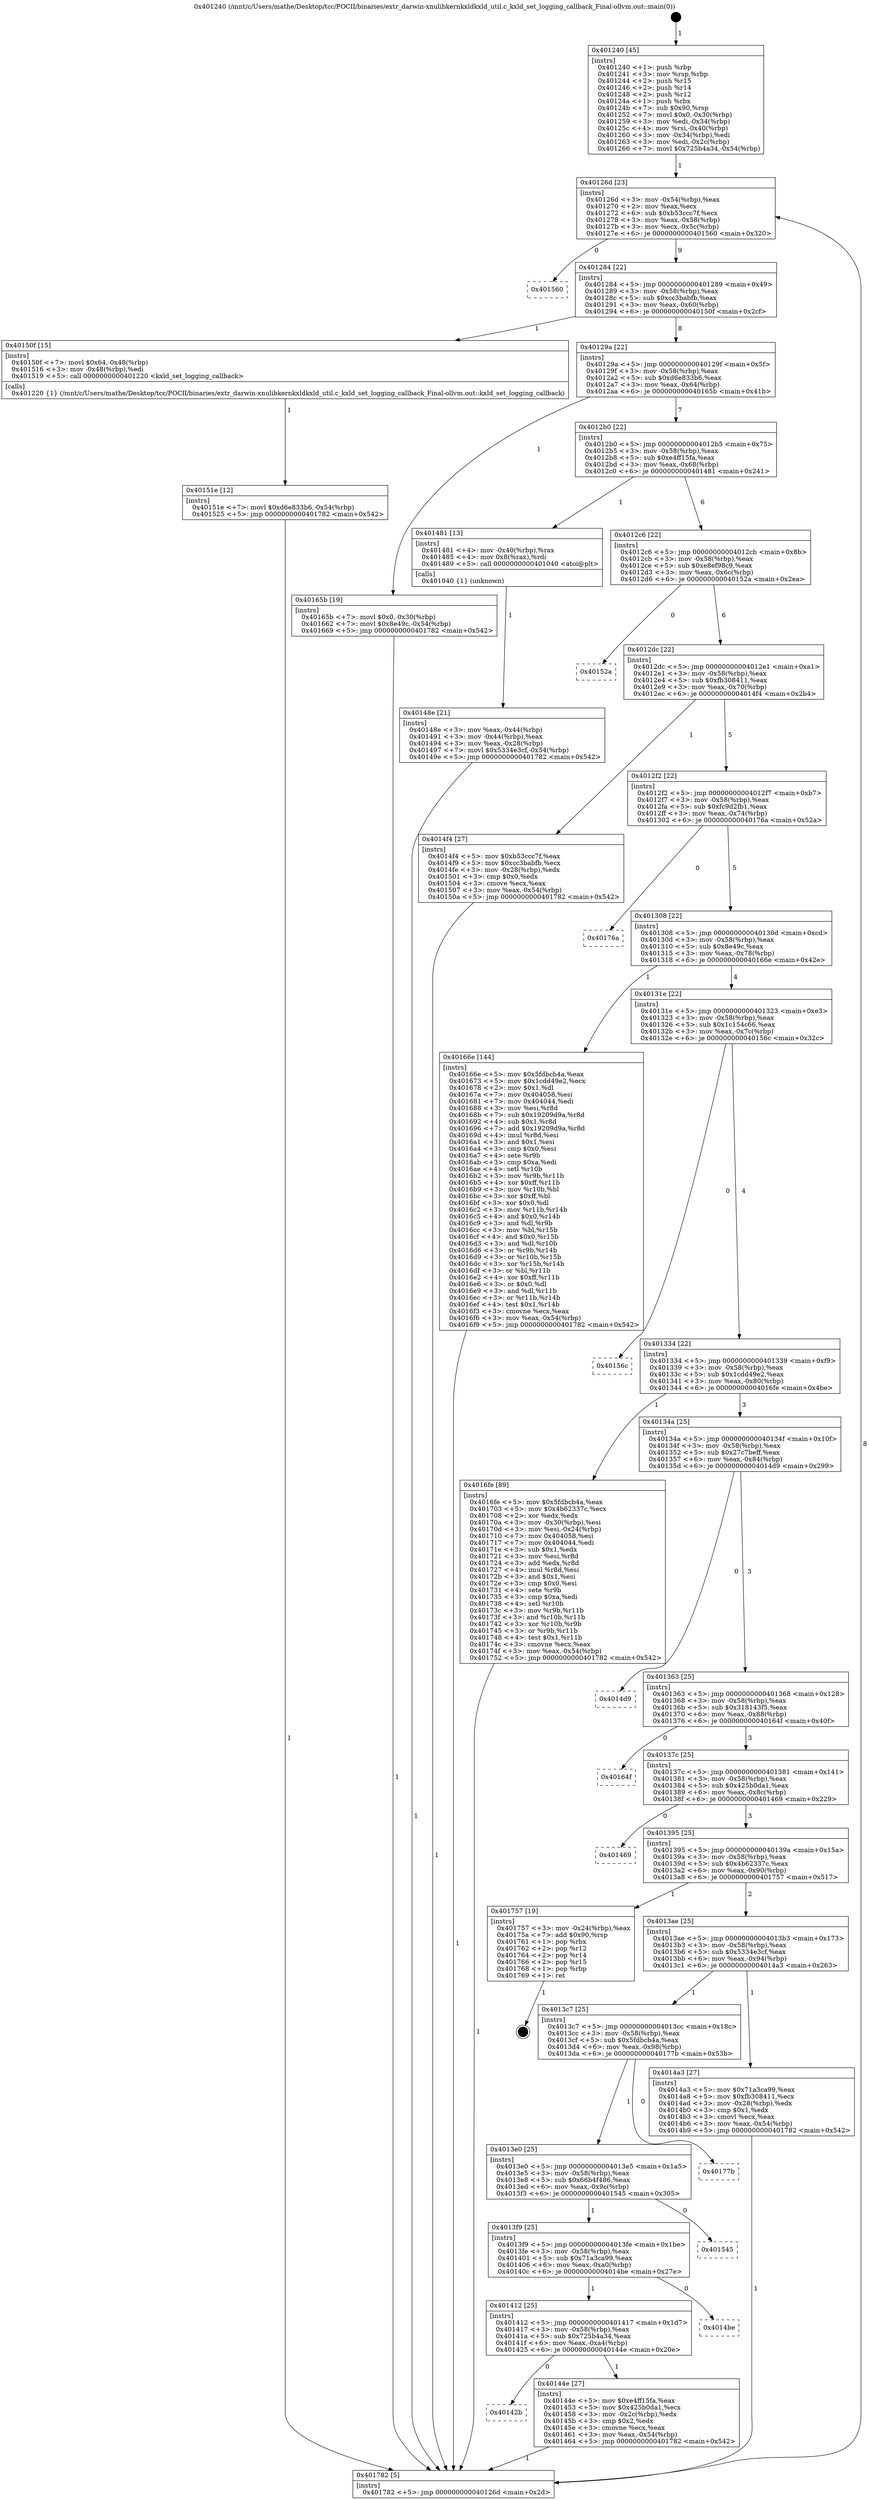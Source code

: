 digraph "0x401240" {
  label = "0x401240 (/mnt/c/Users/mathe/Desktop/tcc/POCII/binaries/extr_darwin-xnulibkernkxldkxld_util.c_kxld_set_logging_callback_Final-ollvm.out::main(0))"
  labelloc = "t"
  node[shape=record]

  Entry [label="",width=0.3,height=0.3,shape=circle,fillcolor=black,style=filled]
  "0x40126d" [label="{
     0x40126d [23]\l
     | [instrs]\l
     &nbsp;&nbsp;0x40126d \<+3\>: mov -0x54(%rbp),%eax\l
     &nbsp;&nbsp;0x401270 \<+2\>: mov %eax,%ecx\l
     &nbsp;&nbsp;0x401272 \<+6\>: sub $0xb53ccc7f,%ecx\l
     &nbsp;&nbsp;0x401278 \<+3\>: mov %eax,-0x58(%rbp)\l
     &nbsp;&nbsp;0x40127b \<+3\>: mov %ecx,-0x5c(%rbp)\l
     &nbsp;&nbsp;0x40127e \<+6\>: je 0000000000401560 \<main+0x320\>\l
  }"]
  "0x401560" [label="{
     0x401560\l
  }", style=dashed]
  "0x401284" [label="{
     0x401284 [22]\l
     | [instrs]\l
     &nbsp;&nbsp;0x401284 \<+5\>: jmp 0000000000401289 \<main+0x49\>\l
     &nbsp;&nbsp;0x401289 \<+3\>: mov -0x58(%rbp),%eax\l
     &nbsp;&nbsp;0x40128c \<+5\>: sub $0xcc3babfb,%eax\l
     &nbsp;&nbsp;0x401291 \<+3\>: mov %eax,-0x60(%rbp)\l
     &nbsp;&nbsp;0x401294 \<+6\>: je 000000000040150f \<main+0x2cf\>\l
  }"]
  Exit [label="",width=0.3,height=0.3,shape=circle,fillcolor=black,style=filled,peripheries=2]
  "0x40150f" [label="{
     0x40150f [15]\l
     | [instrs]\l
     &nbsp;&nbsp;0x40150f \<+7\>: movl $0x64,-0x48(%rbp)\l
     &nbsp;&nbsp;0x401516 \<+3\>: mov -0x48(%rbp),%edi\l
     &nbsp;&nbsp;0x401519 \<+5\>: call 0000000000401220 \<kxld_set_logging_callback\>\l
     | [calls]\l
     &nbsp;&nbsp;0x401220 \{1\} (/mnt/c/Users/mathe/Desktop/tcc/POCII/binaries/extr_darwin-xnulibkernkxldkxld_util.c_kxld_set_logging_callback_Final-ollvm.out::kxld_set_logging_callback)\l
  }"]
  "0x40129a" [label="{
     0x40129a [22]\l
     | [instrs]\l
     &nbsp;&nbsp;0x40129a \<+5\>: jmp 000000000040129f \<main+0x5f\>\l
     &nbsp;&nbsp;0x40129f \<+3\>: mov -0x58(%rbp),%eax\l
     &nbsp;&nbsp;0x4012a2 \<+5\>: sub $0xd6e833b6,%eax\l
     &nbsp;&nbsp;0x4012a7 \<+3\>: mov %eax,-0x64(%rbp)\l
     &nbsp;&nbsp;0x4012aa \<+6\>: je 000000000040165b \<main+0x41b\>\l
  }"]
  "0x40151e" [label="{
     0x40151e [12]\l
     | [instrs]\l
     &nbsp;&nbsp;0x40151e \<+7\>: movl $0xd6e833b6,-0x54(%rbp)\l
     &nbsp;&nbsp;0x401525 \<+5\>: jmp 0000000000401782 \<main+0x542\>\l
  }"]
  "0x40165b" [label="{
     0x40165b [19]\l
     | [instrs]\l
     &nbsp;&nbsp;0x40165b \<+7\>: movl $0x0,-0x30(%rbp)\l
     &nbsp;&nbsp;0x401662 \<+7\>: movl $0x8e49c,-0x54(%rbp)\l
     &nbsp;&nbsp;0x401669 \<+5\>: jmp 0000000000401782 \<main+0x542\>\l
  }"]
  "0x4012b0" [label="{
     0x4012b0 [22]\l
     | [instrs]\l
     &nbsp;&nbsp;0x4012b0 \<+5\>: jmp 00000000004012b5 \<main+0x75\>\l
     &nbsp;&nbsp;0x4012b5 \<+3\>: mov -0x58(%rbp),%eax\l
     &nbsp;&nbsp;0x4012b8 \<+5\>: sub $0xe4ff15fa,%eax\l
     &nbsp;&nbsp;0x4012bd \<+3\>: mov %eax,-0x68(%rbp)\l
     &nbsp;&nbsp;0x4012c0 \<+6\>: je 0000000000401481 \<main+0x241\>\l
  }"]
  "0x40148e" [label="{
     0x40148e [21]\l
     | [instrs]\l
     &nbsp;&nbsp;0x40148e \<+3\>: mov %eax,-0x44(%rbp)\l
     &nbsp;&nbsp;0x401491 \<+3\>: mov -0x44(%rbp),%eax\l
     &nbsp;&nbsp;0x401494 \<+3\>: mov %eax,-0x28(%rbp)\l
     &nbsp;&nbsp;0x401497 \<+7\>: movl $0x5334e3cf,-0x54(%rbp)\l
     &nbsp;&nbsp;0x40149e \<+5\>: jmp 0000000000401782 \<main+0x542\>\l
  }"]
  "0x401481" [label="{
     0x401481 [13]\l
     | [instrs]\l
     &nbsp;&nbsp;0x401481 \<+4\>: mov -0x40(%rbp),%rax\l
     &nbsp;&nbsp;0x401485 \<+4\>: mov 0x8(%rax),%rdi\l
     &nbsp;&nbsp;0x401489 \<+5\>: call 0000000000401040 \<atoi@plt\>\l
     | [calls]\l
     &nbsp;&nbsp;0x401040 \{1\} (unknown)\l
  }"]
  "0x4012c6" [label="{
     0x4012c6 [22]\l
     | [instrs]\l
     &nbsp;&nbsp;0x4012c6 \<+5\>: jmp 00000000004012cb \<main+0x8b\>\l
     &nbsp;&nbsp;0x4012cb \<+3\>: mov -0x58(%rbp),%eax\l
     &nbsp;&nbsp;0x4012ce \<+5\>: sub $0xe8ef98c9,%eax\l
     &nbsp;&nbsp;0x4012d3 \<+3\>: mov %eax,-0x6c(%rbp)\l
     &nbsp;&nbsp;0x4012d6 \<+6\>: je 000000000040152a \<main+0x2ea\>\l
  }"]
  "0x401240" [label="{
     0x401240 [45]\l
     | [instrs]\l
     &nbsp;&nbsp;0x401240 \<+1\>: push %rbp\l
     &nbsp;&nbsp;0x401241 \<+3\>: mov %rsp,%rbp\l
     &nbsp;&nbsp;0x401244 \<+2\>: push %r15\l
     &nbsp;&nbsp;0x401246 \<+2\>: push %r14\l
     &nbsp;&nbsp;0x401248 \<+2\>: push %r12\l
     &nbsp;&nbsp;0x40124a \<+1\>: push %rbx\l
     &nbsp;&nbsp;0x40124b \<+7\>: sub $0x90,%rsp\l
     &nbsp;&nbsp;0x401252 \<+7\>: movl $0x0,-0x30(%rbp)\l
     &nbsp;&nbsp;0x401259 \<+3\>: mov %edi,-0x34(%rbp)\l
     &nbsp;&nbsp;0x40125c \<+4\>: mov %rsi,-0x40(%rbp)\l
     &nbsp;&nbsp;0x401260 \<+3\>: mov -0x34(%rbp),%edi\l
     &nbsp;&nbsp;0x401263 \<+3\>: mov %edi,-0x2c(%rbp)\l
     &nbsp;&nbsp;0x401266 \<+7\>: movl $0x725b4a34,-0x54(%rbp)\l
  }"]
  "0x40152a" [label="{
     0x40152a\l
  }", style=dashed]
  "0x4012dc" [label="{
     0x4012dc [22]\l
     | [instrs]\l
     &nbsp;&nbsp;0x4012dc \<+5\>: jmp 00000000004012e1 \<main+0xa1\>\l
     &nbsp;&nbsp;0x4012e1 \<+3\>: mov -0x58(%rbp),%eax\l
     &nbsp;&nbsp;0x4012e4 \<+5\>: sub $0xfb308411,%eax\l
     &nbsp;&nbsp;0x4012e9 \<+3\>: mov %eax,-0x70(%rbp)\l
     &nbsp;&nbsp;0x4012ec \<+6\>: je 00000000004014f4 \<main+0x2b4\>\l
  }"]
  "0x401782" [label="{
     0x401782 [5]\l
     | [instrs]\l
     &nbsp;&nbsp;0x401782 \<+5\>: jmp 000000000040126d \<main+0x2d\>\l
  }"]
  "0x4014f4" [label="{
     0x4014f4 [27]\l
     | [instrs]\l
     &nbsp;&nbsp;0x4014f4 \<+5\>: mov $0xb53ccc7f,%eax\l
     &nbsp;&nbsp;0x4014f9 \<+5\>: mov $0xcc3babfb,%ecx\l
     &nbsp;&nbsp;0x4014fe \<+3\>: mov -0x28(%rbp),%edx\l
     &nbsp;&nbsp;0x401501 \<+3\>: cmp $0x0,%edx\l
     &nbsp;&nbsp;0x401504 \<+3\>: cmove %ecx,%eax\l
     &nbsp;&nbsp;0x401507 \<+3\>: mov %eax,-0x54(%rbp)\l
     &nbsp;&nbsp;0x40150a \<+5\>: jmp 0000000000401782 \<main+0x542\>\l
  }"]
  "0x4012f2" [label="{
     0x4012f2 [22]\l
     | [instrs]\l
     &nbsp;&nbsp;0x4012f2 \<+5\>: jmp 00000000004012f7 \<main+0xb7\>\l
     &nbsp;&nbsp;0x4012f7 \<+3\>: mov -0x58(%rbp),%eax\l
     &nbsp;&nbsp;0x4012fa \<+5\>: sub $0xfc9d2fb1,%eax\l
     &nbsp;&nbsp;0x4012ff \<+3\>: mov %eax,-0x74(%rbp)\l
     &nbsp;&nbsp;0x401302 \<+6\>: je 000000000040176a \<main+0x52a\>\l
  }"]
  "0x40142b" [label="{
     0x40142b\l
  }", style=dashed]
  "0x40176a" [label="{
     0x40176a\l
  }", style=dashed]
  "0x401308" [label="{
     0x401308 [22]\l
     | [instrs]\l
     &nbsp;&nbsp;0x401308 \<+5\>: jmp 000000000040130d \<main+0xcd\>\l
     &nbsp;&nbsp;0x40130d \<+3\>: mov -0x58(%rbp),%eax\l
     &nbsp;&nbsp;0x401310 \<+5\>: sub $0x8e49c,%eax\l
     &nbsp;&nbsp;0x401315 \<+3\>: mov %eax,-0x78(%rbp)\l
     &nbsp;&nbsp;0x401318 \<+6\>: je 000000000040166e \<main+0x42e\>\l
  }"]
  "0x40144e" [label="{
     0x40144e [27]\l
     | [instrs]\l
     &nbsp;&nbsp;0x40144e \<+5\>: mov $0xe4ff15fa,%eax\l
     &nbsp;&nbsp;0x401453 \<+5\>: mov $0x425b0da1,%ecx\l
     &nbsp;&nbsp;0x401458 \<+3\>: mov -0x2c(%rbp),%edx\l
     &nbsp;&nbsp;0x40145b \<+3\>: cmp $0x2,%edx\l
     &nbsp;&nbsp;0x40145e \<+3\>: cmovne %ecx,%eax\l
     &nbsp;&nbsp;0x401461 \<+3\>: mov %eax,-0x54(%rbp)\l
     &nbsp;&nbsp;0x401464 \<+5\>: jmp 0000000000401782 \<main+0x542\>\l
  }"]
  "0x40166e" [label="{
     0x40166e [144]\l
     | [instrs]\l
     &nbsp;&nbsp;0x40166e \<+5\>: mov $0x5fdbcb4a,%eax\l
     &nbsp;&nbsp;0x401673 \<+5\>: mov $0x1cdd49e2,%ecx\l
     &nbsp;&nbsp;0x401678 \<+2\>: mov $0x1,%dl\l
     &nbsp;&nbsp;0x40167a \<+7\>: mov 0x404058,%esi\l
     &nbsp;&nbsp;0x401681 \<+7\>: mov 0x404044,%edi\l
     &nbsp;&nbsp;0x401688 \<+3\>: mov %esi,%r8d\l
     &nbsp;&nbsp;0x40168b \<+7\>: sub $0x19209d9a,%r8d\l
     &nbsp;&nbsp;0x401692 \<+4\>: sub $0x1,%r8d\l
     &nbsp;&nbsp;0x401696 \<+7\>: add $0x19209d9a,%r8d\l
     &nbsp;&nbsp;0x40169d \<+4\>: imul %r8d,%esi\l
     &nbsp;&nbsp;0x4016a1 \<+3\>: and $0x1,%esi\l
     &nbsp;&nbsp;0x4016a4 \<+3\>: cmp $0x0,%esi\l
     &nbsp;&nbsp;0x4016a7 \<+4\>: sete %r9b\l
     &nbsp;&nbsp;0x4016ab \<+3\>: cmp $0xa,%edi\l
     &nbsp;&nbsp;0x4016ae \<+4\>: setl %r10b\l
     &nbsp;&nbsp;0x4016b2 \<+3\>: mov %r9b,%r11b\l
     &nbsp;&nbsp;0x4016b5 \<+4\>: xor $0xff,%r11b\l
     &nbsp;&nbsp;0x4016b9 \<+3\>: mov %r10b,%bl\l
     &nbsp;&nbsp;0x4016bc \<+3\>: xor $0xff,%bl\l
     &nbsp;&nbsp;0x4016bf \<+3\>: xor $0x0,%dl\l
     &nbsp;&nbsp;0x4016c2 \<+3\>: mov %r11b,%r14b\l
     &nbsp;&nbsp;0x4016c5 \<+4\>: and $0x0,%r14b\l
     &nbsp;&nbsp;0x4016c9 \<+3\>: and %dl,%r9b\l
     &nbsp;&nbsp;0x4016cc \<+3\>: mov %bl,%r15b\l
     &nbsp;&nbsp;0x4016cf \<+4\>: and $0x0,%r15b\l
     &nbsp;&nbsp;0x4016d3 \<+3\>: and %dl,%r10b\l
     &nbsp;&nbsp;0x4016d6 \<+3\>: or %r9b,%r14b\l
     &nbsp;&nbsp;0x4016d9 \<+3\>: or %r10b,%r15b\l
     &nbsp;&nbsp;0x4016dc \<+3\>: xor %r15b,%r14b\l
     &nbsp;&nbsp;0x4016df \<+3\>: or %bl,%r11b\l
     &nbsp;&nbsp;0x4016e2 \<+4\>: xor $0xff,%r11b\l
     &nbsp;&nbsp;0x4016e6 \<+3\>: or $0x0,%dl\l
     &nbsp;&nbsp;0x4016e9 \<+3\>: and %dl,%r11b\l
     &nbsp;&nbsp;0x4016ec \<+3\>: or %r11b,%r14b\l
     &nbsp;&nbsp;0x4016ef \<+4\>: test $0x1,%r14b\l
     &nbsp;&nbsp;0x4016f3 \<+3\>: cmovne %ecx,%eax\l
     &nbsp;&nbsp;0x4016f6 \<+3\>: mov %eax,-0x54(%rbp)\l
     &nbsp;&nbsp;0x4016f9 \<+5\>: jmp 0000000000401782 \<main+0x542\>\l
  }"]
  "0x40131e" [label="{
     0x40131e [22]\l
     | [instrs]\l
     &nbsp;&nbsp;0x40131e \<+5\>: jmp 0000000000401323 \<main+0xe3\>\l
     &nbsp;&nbsp;0x401323 \<+3\>: mov -0x58(%rbp),%eax\l
     &nbsp;&nbsp;0x401326 \<+5\>: sub $0x1c154c66,%eax\l
     &nbsp;&nbsp;0x40132b \<+3\>: mov %eax,-0x7c(%rbp)\l
     &nbsp;&nbsp;0x40132e \<+6\>: je 000000000040156c \<main+0x32c\>\l
  }"]
  "0x401412" [label="{
     0x401412 [25]\l
     | [instrs]\l
     &nbsp;&nbsp;0x401412 \<+5\>: jmp 0000000000401417 \<main+0x1d7\>\l
     &nbsp;&nbsp;0x401417 \<+3\>: mov -0x58(%rbp),%eax\l
     &nbsp;&nbsp;0x40141a \<+5\>: sub $0x725b4a34,%eax\l
     &nbsp;&nbsp;0x40141f \<+6\>: mov %eax,-0xa4(%rbp)\l
     &nbsp;&nbsp;0x401425 \<+6\>: je 000000000040144e \<main+0x20e\>\l
  }"]
  "0x40156c" [label="{
     0x40156c\l
  }", style=dashed]
  "0x401334" [label="{
     0x401334 [22]\l
     | [instrs]\l
     &nbsp;&nbsp;0x401334 \<+5\>: jmp 0000000000401339 \<main+0xf9\>\l
     &nbsp;&nbsp;0x401339 \<+3\>: mov -0x58(%rbp),%eax\l
     &nbsp;&nbsp;0x40133c \<+5\>: sub $0x1cdd49e2,%eax\l
     &nbsp;&nbsp;0x401341 \<+3\>: mov %eax,-0x80(%rbp)\l
     &nbsp;&nbsp;0x401344 \<+6\>: je 00000000004016fe \<main+0x4be\>\l
  }"]
  "0x4014be" [label="{
     0x4014be\l
  }", style=dashed]
  "0x4016fe" [label="{
     0x4016fe [89]\l
     | [instrs]\l
     &nbsp;&nbsp;0x4016fe \<+5\>: mov $0x5fdbcb4a,%eax\l
     &nbsp;&nbsp;0x401703 \<+5\>: mov $0x4b62337c,%ecx\l
     &nbsp;&nbsp;0x401708 \<+2\>: xor %edx,%edx\l
     &nbsp;&nbsp;0x40170a \<+3\>: mov -0x30(%rbp),%esi\l
     &nbsp;&nbsp;0x40170d \<+3\>: mov %esi,-0x24(%rbp)\l
     &nbsp;&nbsp;0x401710 \<+7\>: mov 0x404058,%esi\l
     &nbsp;&nbsp;0x401717 \<+7\>: mov 0x404044,%edi\l
     &nbsp;&nbsp;0x40171e \<+3\>: sub $0x1,%edx\l
     &nbsp;&nbsp;0x401721 \<+3\>: mov %esi,%r8d\l
     &nbsp;&nbsp;0x401724 \<+3\>: add %edx,%r8d\l
     &nbsp;&nbsp;0x401727 \<+4\>: imul %r8d,%esi\l
     &nbsp;&nbsp;0x40172b \<+3\>: and $0x1,%esi\l
     &nbsp;&nbsp;0x40172e \<+3\>: cmp $0x0,%esi\l
     &nbsp;&nbsp;0x401731 \<+4\>: sete %r9b\l
     &nbsp;&nbsp;0x401735 \<+3\>: cmp $0xa,%edi\l
     &nbsp;&nbsp;0x401738 \<+4\>: setl %r10b\l
     &nbsp;&nbsp;0x40173c \<+3\>: mov %r9b,%r11b\l
     &nbsp;&nbsp;0x40173f \<+3\>: and %r10b,%r11b\l
     &nbsp;&nbsp;0x401742 \<+3\>: xor %r10b,%r9b\l
     &nbsp;&nbsp;0x401745 \<+3\>: or %r9b,%r11b\l
     &nbsp;&nbsp;0x401748 \<+4\>: test $0x1,%r11b\l
     &nbsp;&nbsp;0x40174c \<+3\>: cmovne %ecx,%eax\l
     &nbsp;&nbsp;0x40174f \<+3\>: mov %eax,-0x54(%rbp)\l
     &nbsp;&nbsp;0x401752 \<+5\>: jmp 0000000000401782 \<main+0x542\>\l
  }"]
  "0x40134a" [label="{
     0x40134a [25]\l
     | [instrs]\l
     &nbsp;&nbsp;0x40134a \<+5\>: jmp 000000000040134f \<main+0x10f\>\l
     &nbsp;&nbsp;0x40134f \<+3\>: mov -0x58(%rbp),%eax\l
     &nbsp;&nbsp;0x401352 \<+5\>: sub $0x27c7beff,%eax\l
     &nbsp;&nbsp;0x401357 \<+6\>: mov %eax,-0x84(%rbp)\l
     &nbsp;&nbsp;0x40135d \<+6\>: je 00000000004014d9 \<main+0x299\>\l
  }"]
  "0x4013f9" [label="{
     0x4013f9 [25]\l
     | [instrs]\l
     &nbsp;&nbsp;0x4013f9 \<+5\>: jmp 00000000004013fe \<main+0x1be\>\l
     &nbsp;&nbsp;0x4013fe \<+3\>: mov -0x58(%rbp),%eax\l
     &nbsp;&nbsp;0x401401 \<+5\>: sub $0x71a3ca99,%eax\l
     &nbsp;&nbsp;0x401406 \<+6\>: mov %eax,-0xa0(%rbp)\l
     &nbsp;&nbsp;0x40140c \<+6\>: je 00000000004014be \<main+0x27e\>\l
  }"]
  "0x4014d9" [label="{
     0x4014d9\l
  }", style=dashed]
  "0x401363" [label="{
     0x401363 [25]\l
     | [instrs]\l
     &nbsp;&nbsp;0x401363 \<+5\>: jmp 0000000000401368 \<main+0x128\>\l
     &nbsp;&nbsp;0x401368 \<+3\>: mov -0x58(%rbp),%eax\l
     &nbsp;&nbsp;0x40136b \<+5\>: sub $0x318143f5,%eax\l
     &nbsp;&nbsp;0x401370 \<+6\>: mov %eax,-0x88(%rbp)\l
     &nbsp;&nbsp;0x401376 \<+6\>: je 000000000040164f \<main+0x40f\>\l
  }"]
  "0x401545" [label="{
     0x401545\l
  }", style=dashed]
  "0x40164f" [label="{
     0x40164f\l
  }", style=dashed]
  "0x40137c" [label="{
     0x40137c [25]\l
     | [instrs]\l
     &nbsp;&nbsp;0x40137c \<+5\>: jmp 0000000000401381 \<main+0x141\>\l
     &nbsp;&nbsp;0x401381 \<+3\>: mov -0x58(%rbp),%eax\l
     &nbsp;&nbsp;0x401384 \<+5\>: sub $0x425b0da1,%eax\l
     &nbsp;&nbsp;0x401389 \<+6\>: mov %eax,-0x8c(%rbp)\l
     &nbsp;&nbsp;0x40138f \<+6\>: je 0000000000401469 \<main+0x229\>\l
  }"]
  "0x4013e0" [label="{
     0x4013e0 [25]\l
     | [instrs]\l
     &nbsp;&nbsp;0x4013e0 \<+5\>: jmp 00000000004013e5 \<main+0x1a5\>\l
     &nbsp;&nbsp;0x4013e5 \<+3\>: mov -0x58(%rbp),%eax\l
     &nbsp;&nbsp;0x4013e8 \<+5\>: sub $0x66b4f486,%eax\l
     &nbsp;&nbsp;0x4013ed \<+6\>: mov %eax,-0x9c(%rbp)\l
     &nbsp;&nbsp;0x4013f3 \<+6\>: je 0000000000401545 \<main+0x305\>\l
  }"]
  "0x401469" [label="{
     0x401469\l
  }", style=dashed]
  "0x401395" [label="{
     0x401395 [25]\l
     | [instrs]\l
     &nbsp;&nbsp;0x401395 \<+5\>: jmp 000000000040139a \<main+0x15a\>\l
     &nbsp;&nbsp;0x40139a \<+3\>: mov -0x58(%rbp),%eax\l
     &nbsp;&nbsp;0x40139d \<+5\>: sub $0x4b62337c,%eax\l
     &nbsp;&nbsp;0x4013a2 \<+6\>: mov %eax,-0x90(%rbp)\l
     &nbsp;&nbsp;0x4013a8 \<+6\>: je 0000000000401757 \<main+0x517\>\l
  }"]
  "0x40177b" [label="{
     0x40177b\l
  }", style=dashed]
  "0x401757" [label="{
     0x401757 [19]\l
     | [instrs]\l
     &nbsp;&nbsp;0x401757 \<+3\>: mov -0x24(%rbp),%eax\l
     &nbsp;&nbsp;0x40175a \<+7\>: add $0x90,%rsp\l
     &nbsp;&nbsp;0x401761 \<+1\>: pop %rbx\l
     &nbsp;&nbsp;0x401762 \<+2\>: pop %r12\l
     &nbsp;&nbsp;0x401764 \<+2\>: pop %r14\l
     &nbsp;&nbsp;0x401766 \<+2\>: pop %r15\l
     &nbsp;&nbsp;0x401768 \<+1\>: pop %rbp\l
     &nbsp;&nbsp;0x401769 \<+1\>: ret\l
  }"]
  "0x4013ae" [label="{
     0x4013ae [25]\l
     | [instrs]\l
     &nbsp;&nbsp;0x4013ae \<+5\>: jmp 00000000004013b3 \<main+0x173\>\l
     &nbsp;&nbsp;0x4013b3 \<+3\>: mov -0x58(%rbp),%eax\l
     &nbsp;&nbsp;0x4013b6 \<+5\>: sub $0x5334e3cf,%eax\l
     &nbsp;&nbsp;0x4013bb \<+6\>: mov %eax,-0x94(%rbp)\l
     &nbsp;&nbsp;0x4013c1 \<+6\>: je 00000000004014a3 \<main+0x263\>\l
  }"]
  "0x4013c7" [label="{
     0x4013c7 [25]\l
     | [instrs]\l
     &nbsp;&nbsp;0x4013c7 \<+5\>: jmp 00000000004013cc \<main+0x18c\>\l
     &nbsp;&nbsp;0x4013cc \<+3\>: mov -0x58(%rbp),%eax\l
     &nbsp;&nbsp;0x4013cf \<+5\>: sub $0x5fdbcb4a,%eax\l
     &nbsp;&nbsp;0x4013d4 \<+6\>: mov %eax,-0x98(%rbp)\l
     &nbsp;&nbsp;0x4013da \<+6\>: je 000000000040177b \<main+0x53b\>\l
  }"]
  "0x4014a3" [label="{
     0x4014a3 [27]\l
     | [instrs]\l
     &nbsp;&nbsp;0x4014a3 \<+5\>: mov $0x71a3ca99,%eax\l
     &nbsp;&nbsp;0x4014a8 \<+5\>: mov $0xfb308411,%ecx\l
     &nbsp;&nbsp;0x4014ad \<+3\>: mov -0x28(%rbp),%edx\l
     &nbsp;&nbsp;0x4014b0 \<+3\>: cmp $0x1,%edx\l
     &nbsp;&nbsp;0x4014b3 \<+3\>: cmovl %ecx,%eax\l
     &nbsp;&nbsp;0x4014b6 \<+3\>: mov %eax,-0x54(%rbp)\l
     &nbsp;&nbsp;0x4014b9 \<+5\>: jmp 0000000000401782 \<main+0x542\>\l
  }"]
  Entry -> "0x401240" [label=" 1"]
  "0x40126d" -> "0x401560" [label=" 0"]
  "0x40126d" -> "0x401284" [label=" 9"]
  "0x401757" -> Exit [label=" 1"]
  "0x401284" -> "0x40150f" [label=" 1"]
  "0x401284" -> "0x40129a" [label=" 8"]
  "0x4016fe" -> "0x401782" [label=" 1"]
  "0x40129a" -> "0x40165b" [label=" 1"]
  "0x40129a" -> "0x4012b0" [label=" 7"]
  "0x40166e" -> "0x401782" [label=" 1"]
  "0x4012b0" -> "0x401481" [label=" 1"]
  "0x4012b0" -> "0x4012c6" [label=" 6"]
  "0x40165b" -> "0x401782" [label=" 1"]
  "0x4012c6" -> "0x40152a" [label=" 0"]
  "0x4012c6" -> "0x4012dc" [label=" 6"]
  "0x40151e" -> "0x401782" [label=" 1"]
  "0x4012dc" -> "0x4014f4" [label=" 1"]
  "0x4012dc" -> "0x4012f2" [label=" 5"]
  "0x40150f" -> "0x40151e" [label=" 1"]
  "0x4012f2" -> "0x40176a" [label=" 0"]
  "0x4012f2" -> "0x401308" [label=" 5"]
  "0x4014f4" -> "0x401782" [label=" 1"]
  "0x401308" -> "0x40166e" [label=" 1"]
  "0x401308" -> "0x40131e" [label=" 4"]
  "0x4014a3" -> "0x401782" [label=" 1"]
  "0x40131e" -> "0x40156c" [label=" 0"]
  "0x40131e" -> "0x401334" [label=" 4"]
  "0x401481" -> "0x40148e" [label=" 1"]
  "0x401334" -> "0x4016fe" [label=" 1"]
  "0x401334" -> "0x40134a" [label=" 3"]
  "0x401782" -> "0x40126d" [label=" 8"]
  "0x40134a" -> "0x4014d9" [label=" 0"]
  "0x40134a" -> "0x401363" [label=" 3"]
  "0x40144e" -> "0x401782" [label=" 1"]
  "0x401363" -> "0x40164f" [label=" 0"]
  "0x401363" -> "0x40137c" [label=" 3"]
  "0x401412" -> "0x40142b" [label=" 0"]
  "0x40137c" -> "0x401469" [label=" 0"]
  "0x40137c" -> "0x401395" [label=" 3"]
  "0x40148e" -> "0x401782" [label=" 1"]
  "0x401395" -> "0x401757" [label=" 1"]
  "0x401395" -> "0x4013ae" [label=" 2"]
  "0x4013f9" -> "0x401412" [label=" 1"]
  "0x4013ae" -> "0x4014a3" [label=" 1"]
  "0x4013ae" -> "0x4013c7" [label=" 1"]
  "0x4013f9" -> "0x4014be" [label=" 0"]
  "0x4013c7" -> "0x40177b" [label=" 0"]
  "0x4013c7" -> "0x4013e0" [label=" 1"]
  "0x401412" -> "0x40144e" [label=" 1"]
  "0x4013e0" -> "0x401545" [label=" 0"]
  "0x4013e0" -> "0x4013f9" [label=" 1"]
  "0x401240" -> "0x40126d" [label=" 1"]
}

